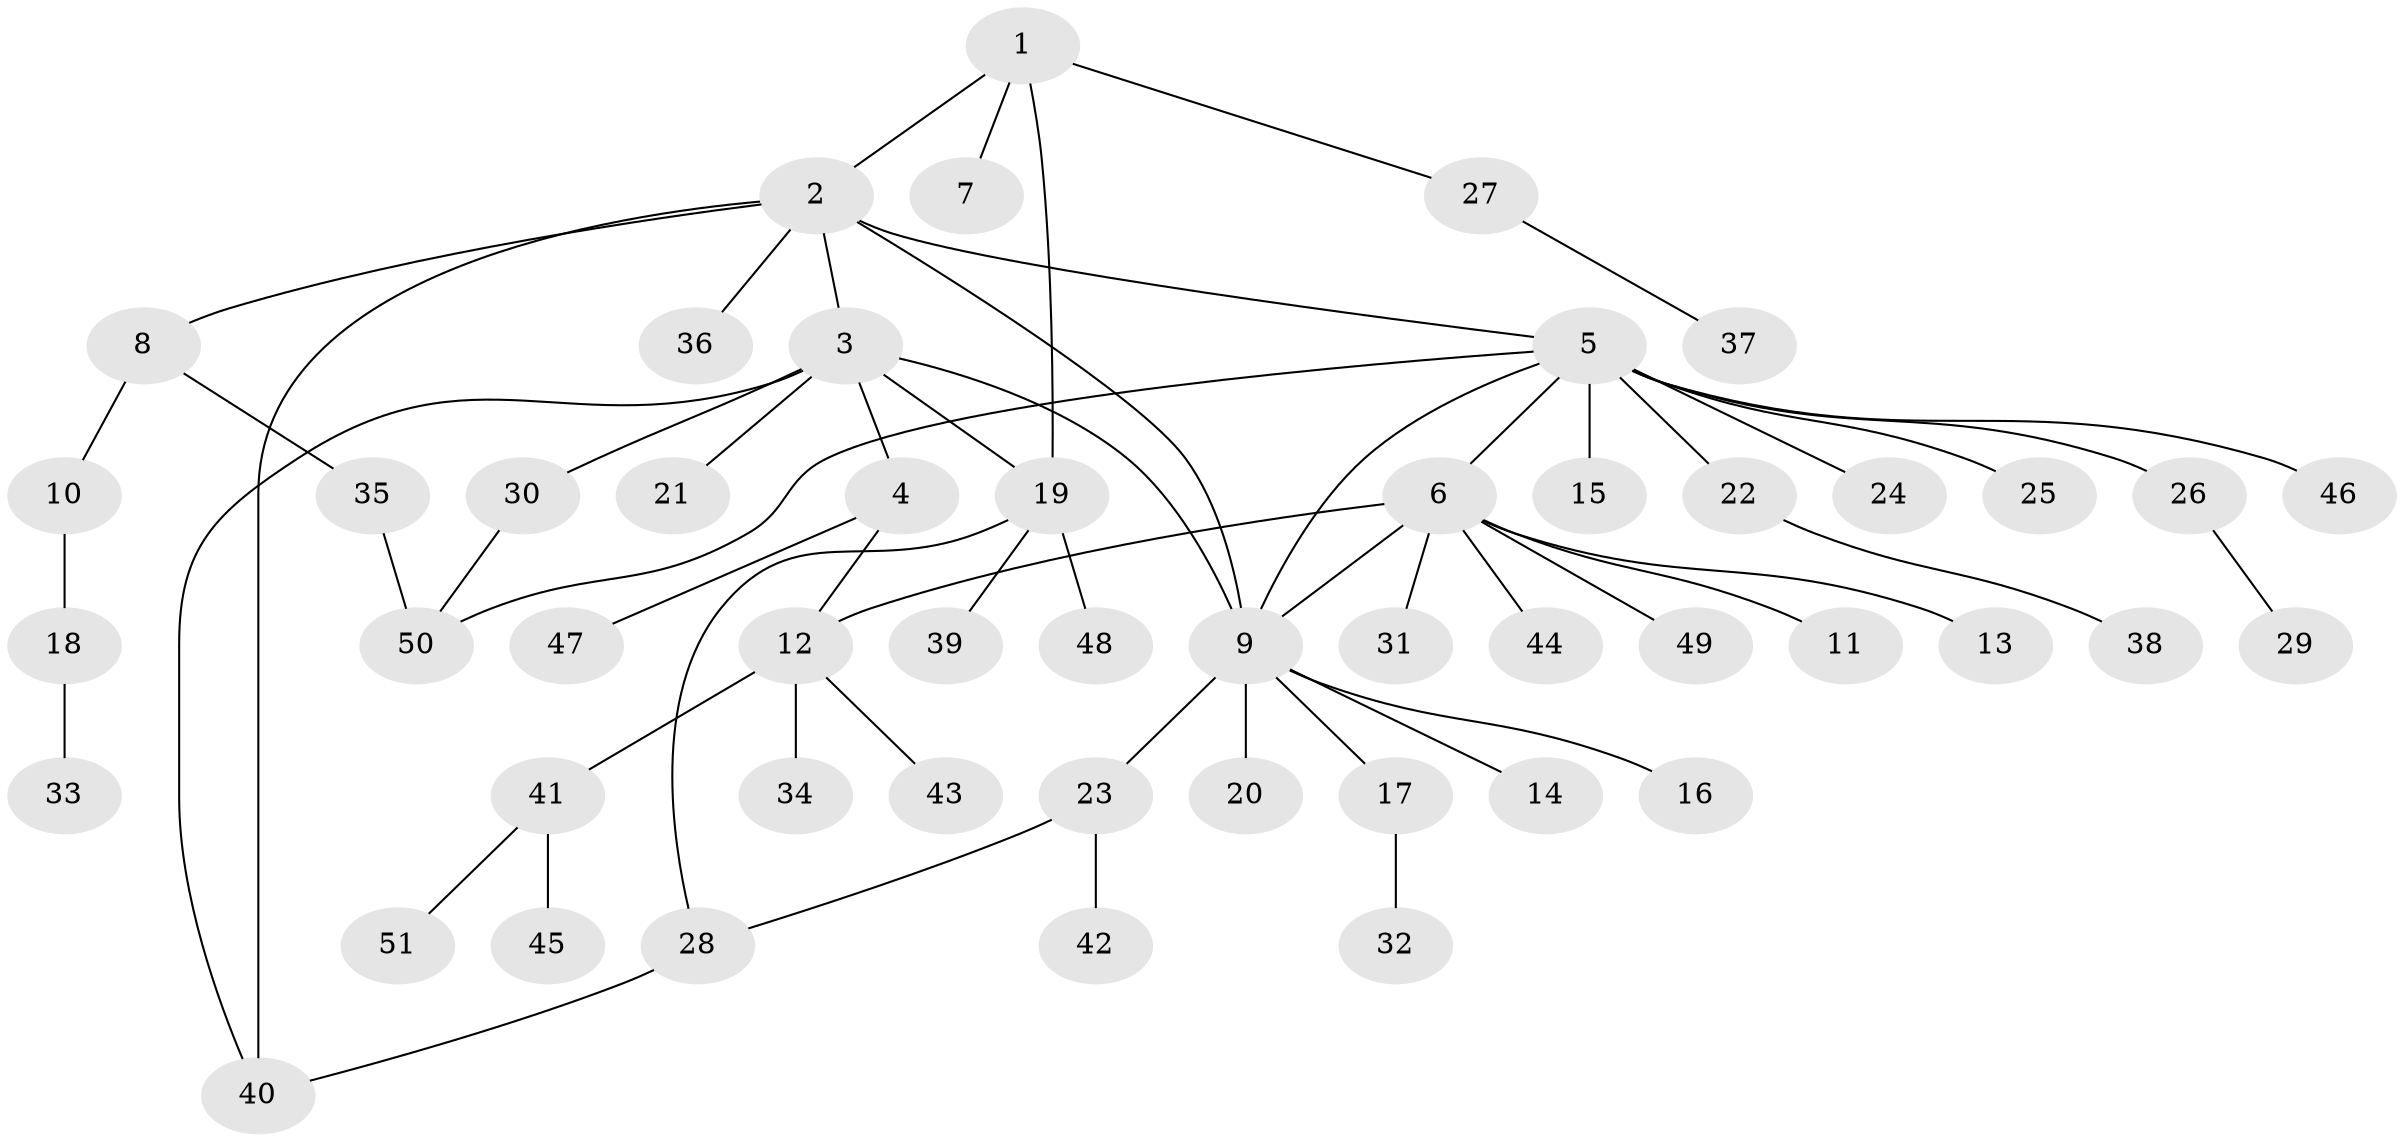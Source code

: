 // coarse degree distribution, {7: 0.06666666666666667, 1: 0.7333333333333333, 14: 0.03333333333333333, 6: 0.03333333333333333, 2: 0.06666666666666667, 3: 0.06666666666666667}
// Generated by graph-tools (version 1.1) at 2025/51/03/04/25 21:51:19]
// undirected, 51 vertices, 60 edges
graph export_dot {
graph [start="1"]
  node [color=gray90,style=filled];
  1;
  2;
  3;
  4;
  5;
  6;
  7;
  8;
  9;
  10;
  11;
  12;
  13;
  14;
  15;
  16;
  17;
  18;
  19;
  20;
  21;
  22;
  23;
  24;
  25;
  26;
  27;
  28;
  29;
  30;
  31;
  32;
  33;
  34;
  35;
  36;
  37;
  38;
  39;
  40;
  41;
  42;
  43;
  44;
  45;
  46;
  47;
  48;
  49;
  50;
  51;
  1 -- 2;
  1 -- 7;
  1 -- 19;
  1 -- 27;
  2 -- 3;
  2 -- 5;
  2 -- 8;
  2 -- 9;
  2 -- 36;
  2 -- 40;
  3 -- 4;
  3 -- 9;
  3 -- 19;
  3 -- 21;
  3 -- 30;
  3 -- 40;
  4 -- 12;
  4 -- 47;
  5 -- 6;
  5 -- 9;
  5 -- 15;
  5 -- 22;
  5 -- 24;
  5 -- 25;
  5 -- 26;
  5 -- 46;
  5 -- 50;
  6 -- 9;
  6 -- 11;
  6 -- 12;
  6 -- 13;
  6 -- 31;
  6 -- 44;
  6 -- 49;
  8 -- 10;
  8 -- 35;
  9 -- 14;
  9 -- 16;
  9 -- 17;
  9 -- 20;
  9 -- 23;
  10 -- 18;
  12 -- 34;
  12 -- 41;
  12 -- 43;
  17 -- 32;
  18 -- 33;
  19 -- 28;
  19 -- 39;
  19 -- 48;
  22 -- 38;
  23 -- 28;
  23 -- 42;
  26 -- 29;
  27 -- 37;
  28 -- 40;
  30 -- 50;
  35 -- 50;
  41 -- 45;
  41 -- 51;
}

